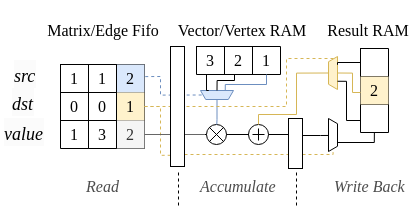 <mxfile version="24.4.0" type="device">
  <diagram id="k6TtI4Z7gBhU_akrPcxZ" name="第 1 页">
    <mxGraphModel dx="308" dy="-10020" grid="0" gridSize="10" guides="0" tooltips="1" connect="1" arrows="1" fold="1" page="1" pageScale="1" pageWidth="270" pageHeight="120" math="0" shadow="0">
      <root>
        <mxCell id="0" />
        <mxCell id="1" parent="0" />
        <mxCell id="373" value="&lt;span style=&quot;border-color: var(--border-color); color: rgb(0, 0, 0); font-family: &amp;quot;Linux Libertine&amp;quot;; font-variant-ligatures: normal; font-variant-caps: normal; font-weight: 400; letter-spacing: normal; orphans: 2; text-indent: 0px; text-transform: none; widows: 2; word-spacing: 0px; -webkit-text-stroke-width: 0px; text-decoration-thickness: initial; text-decoration-style: initial; text-decoration-color: initial;&quot;&gt;&lt;font style=&quot;font-size: 8px;&quot;&gt;Matrix/Edge Fifo&lt;/font&gt;&lt;/span&gt;" style="text;whiteSpace=wrap;html=1;align=center;" parent="1" vertex="1">
          <mxGeometry x="45" y="10204" width="63" height="27" as="geometry" />
        </mxCell>
        <mxCell id="400" value="&lt;span style=&quot;border-color: var(--border-color); color: rgb(0, 0, 0); font-family: &amp;quot;Linux Libertine&amp;quot;; font-variant-ligatures: normal; font-variant-caps: normal; font-weight: 400; letter-spacing: normal; orphans: 2; text-align: center; text-indent: 0px; text-transform: none; widows: 2; word-spacing: 0px; -webkit-text-stroke-width: 0px; background-color: rgb(251, 251, 251); text-decoration-thickness: initial; text-decoration-style: initial; text-decoration-color: initial;&quot;&gt;&lt;i style=&quot;&quot;&gt;&lt;font style=&quot;font-size: 9px;&quot;&gt;src&lt;/font&gt;&lt;/i&gt;&lt;/span&gt;" style="text;whiteSpace=wrap;html=1;" parent="1" vertex="1">
          <mxGeometry x="30" y="10227" width="18" height="21" as="geometry" />
        </mxCell>
        <mxCell id="401" value="&lt;span style=&quot;border-color: var(--border-color); color: rgb(0, 0, 0); font-family: &amp;quot;Linux Libertine&amp;quot;; font-variant-ligatures: normal; font-variant-caps: normal; font-weight: 400; letter-spacing: normal; orphans: 2; text-align: center; text-indent: 0px; text-transform: none; widows: 2; word-spacing: 0px; -webkit-text-stroke-width: 0px; background-color: rgb(251, 251, 251); text-decoration-thickness: initial; text-decoration-style: initial; text-decoration-color: initial;&quot;&gt;&lt;i style=&quot;&quot;&gt;&lt;font style=&quot;font-size: 9px;&quot;&gt;dst&lt;/font&gt;&lt;/i&gt;&lt;/span&gt;" style="text;whiteSpace=wrap;html=1;" parent="1" vertex="1">
          <mxGeometry x="29" y="10241" width="16" height="19" as="geometry" />
        </mxCell>
        <mxCell id="402" value="&lt;span style=&quot;border-color: var(--border-color); color: rgb(0, 0, 0); font-family: &amp;quot;Linux Libertine&amp;quot;; font-variant-ligatures: normal; font-variant-caps: normal; font-weight: 400; letter-spacing: normal; orphans: 2; text-align: center; text-indent: 0px; text-transform: none; widows: 2; word-spacing: 0px; -webkit-text-stroke-width: 0px; background-color: rgb(251, 251, 251); text-decoration-thickness: initial; text-decoration-style: initial; text-decoration-color: initial;&quot;&gt;&lt;i style=&quot;&quot;&gt;&lt;font style=&quot;font-size: 9px;&quot;&gt;value&lt;/font&gt;&lt;/i&gt;&lt;/span&gt;" style="text;whiteSpace=wrap;html=1;" parent="1" vertex="1">
          <mxGeometry x="25" y="10256" width="23" height="27" as="geometry" />
        </mxCell>
        <mxCell id="410" value="&lt;span style=&quot;border-color: var(--border-color); color: rgb(0, 0, 0); font-family: &amp;quot;Linux Libertine&amp;quot;; font-variant-ligatures: normal; font-variant-caps: normal; font-weight: 400; letter-spacing: normal; orphans: 2; text-indent: 0px; text-transform: none; widows: 2; word-spacing: 0px; -webkit-text-stroke-width: 0px; text-decoration-thickness: initial; text-decoration-style: initial; text-decoration-color: initial;&quot;&gt;&lt;font style=&quot;font-size: 8px;&quot;&gt;Vector/Vertex RAM&lt;/font&gt;&lt;/span&gt;" style="text;whiteSpace=wrap;html=1;align=center;" parent="1" vertex="1">
          <mxGeometry x="111" y="10204" width="70" height="27" as="geometry" />
        </mxCell>
        <mxCell id="484" value="&lt;span style=&quot;font-family: &amp;quot;Linux Libertine&amp;quot;; text-align: center;&quot;&gt;&lt;font color=&quot;#4d4d4d&quot; style=&quot;font-size: 8px;&quot;&gt;&lt;i&gt;Read&lt;/i&gt;&lt;/font&gt;&lt;/span&gt;" style="text;whiteSpace=wrap;html=1;" parent="1" vertex="1">
          <mxGeometry x="66" y="10282" width="31" height="27" as="geometry" />
        </mxCell>
        <mxCell id="503" value="&lt;span style=&quot;font-family: &amp;quot;Linux Libertine&amp;quot;; text-align: center;&quot;&gt;&lt;font color=&quot;#4d4d4d&quot; style=&quot;font-size: 8px;&quot;&gt;&lt;i&gt;Accumulate&lt;/i&gt;&lt;/font&gt;&lt;/span&gt;" style="text;whiteSpace=wrap;html=1;" parent="1" vertex="1">
          <mxGeometry x="123" y="10282" width="42" height="20" as="geometry" />
        </mxCell>
        <mxCell id="533" value="&lt;span style=&quot;font-family: &amp;quot;Linux Libertine&amp;quot;; text-align: center;&quot;&gt;&lt;font color=&quot;#4d4d4d&quot; style=&quot;font-size: 8px;&quot;&gt;&lt;i&gt;Write Back&lt;/i&gt;&lt;/font&gt;&lt;/span&gt;" style="text;whiteSpace=wrap;html=1;" parent="1" vertex="1">
          <mxGeometry x="190" y="10282" width="38" height="24" as="geometry" />
        </mxCell>
        <mxCell id="552" value="" style="endArrow=none;html=1;rounded=0;strokeWidth=0.5;fontSize=10;fontColor=#4D4D4D;dashed=1;" parent="1" edge="1">
          <mxGeometry width="50" height="50" relative="1" as="geometry">
            <mxPoint x="114" y="10290" as="sourcePoint" />
            <mxPoint x="114" y="10308" as="targetPoint" />
          </mxGeometry>
        </mxCell>
        <mxCell id="665" style="edgeStyle=orthogonalEdgeStyle;rounded=0;html=1;entryX=0.007;entryY=0.866;entryDx=0;entryDy=0;entryPerimeter=0;strokeWidth=0.5;fontFamily=Linux Libertine;fontSource=https%3A%2F%2Ffonts.googleapis.com%2Fcss%3Ffamily%3DLinux%2BLibertine;endArrow=none;endFill=0;dashed=1;fillColor=#fff2cc;strokeColor=#d6b656;" parent="1" source="652" target="660" edge="1">
          <mxGeometry relative="1" as="geometry">
            <Array as="points">
              <mxPoint x="169" y="10281" />
            </Array>
          </mxGeometry>
        </mxCell>
        <mxCell id="657" style="edgeStyle=orthogonalEdgeStyle;rounded=0;html=1;entryX=0;entryY=0.5;entryDx=0;entryDy=0;entryPerimeter=0;strokeWidth=0.5;fontFamily=Linux Libertine;fontSource=https%3A%2F%2Ffonts.googleapis.com%2Fcss%3Ffamily%3DLinux%2BLibertine;endArrow=none;endFill=0;" parent="1" source="653" target="654" edge="1">
          <mxGeometry relative="1" as="geometry" />
        </mxCell>
        <mxCell id="653" value="" style="pointerEvents=1;verticalLabelPosition=bottom;shadow=0;dashed=0;align=center;html=1;verticalAlign=top;shape=mxgraph.electrical.miscellaneous.light_bulb;strokeWidth=0.5;fontFamily=Linux Libertine;fontSource=https%3A%2F%2Ffonts.googleapis.com%2Fcss%3Ffamily%3DLinux%2BLibertine;fillColor=none;aspect=fixed;" parent="1" vertex="1">
          <mxGeometry x="127" y="10266" width="12" height="10" as="geometry" />
        </mxCell>
        <mxCell id="654" value="" style="verticalLabelPosition=bottom;shadow=0;dashed=0;align=center;html=1;verticalAlign=top;shape=mxgraph.electrical.abstract.summation_point;strokeWidth=0.5;fontFamily=Linux Libertine;fontSource=https%3A%2F%2Ffonts.googleapis.com%2Fcss%3Ffamily%3DLinux%2BLibertine;fillColor=none;aspect=fixed;" parent="1" vertex="1">
          <mxGeometry x="149" y="10266" width="10" height="10" as="geometry" />
        </mxCell>
        <mxCell id="664" style="edgeStyle=orthogonalEdgeStyle;rounded=0;html=1;entryX=1;entryY=0.5;entryDx=0;entryDy=0;entryPerimeter=0;strokeWidth=0.5;fontFamily=Linux Libertine;fontSource=https%3A%2F%2Ffonts.googleapis.com%2Fcss%3Ffamily%3DLinux%2BLibertine;endArrow=none;endFill=0;" parent="1" target="654" edge="1">
          <mxGeometry relative="1" as="geometry">
            <mxPoint x="169" y="10269" as="sourcePoint" />
            <Array as="points">
              <mxPoint x="169" y="10271" />
            </Array>
          </mxGeometry>
        </mxCell>
        <mxCell id="700" style="edgeStyle=orthogonalEdgeStyle;rounded=0;html=1;entryX=1;entryY=0.5;entryDx=0;entryDy=0;strokeWidth=0.5;fontFamily=Linux Libertine;fontSource=https%3A%2F%2Ffonts.googleapis.com%2Fcss%3Ffamily%3DLinux%2BLibertine;endArrow=none;endFill=0;dashed=1;fillColor=#fff2cc;strokeColor=#d6b656;" parent="1" source="660" target="697" edge="1">
          <mxGeometry relative="1" as="geometry">
            <Array as="points">
              <mxPoint x="191" y="10281" />
            </Array>
          </mxGeometry>
        </mxCell>
        <mxCell id="792" style="edgeStyle=orthogonalEdgeStyle;rounded=0;html=1;entryX=0.514;entryY=0.993;entryDx=0;entryDy=0;strokeWidth=0.5;fontFamily=Linux Libertine;fontSource=https%3A%2F%2Ffonts.googleapis.com%2Fcss%3Ffamily%3DLinux%2BLibertine;fontSize=8;endArrow=none;endFill=0;entryPerimeter=0;" parent="1" source="660" target="697" edge="1">
          <mxGeometry relative="1" as="geometry">
            <Array as="points">
              <mxPoint x="185" y="10271" />
            </Array>
          </mxGeometry>
        </mxCell>
        <mxCell id="660" value="" style="rounded=0;whiteSpace=wrap;html=1;strokeWidth=0.5;fontFamily=Linux Libertine;fontSource=https%3A%2F%2Ffonts.googleapis.com%2Fcss%3Ffamily%3DLinux%2BLibertine;fillColor=none;" parent="1" vertex="1">
          <mxGeometry x="169" y="10263" width="7" height="25" as="geometry" />
        </mxCell>
        <mxCell id="808" style="edgeStyle=orthogonalEdgeStyle;rounded=0;html=1;entryX=0.496;entryY=1.003;entryDx=0;entryDy=0;entryPerimeter=0;strokeWidth=0.5;fontFamily=Linux Libertine;fontSource=https%3A%2F%2Ffonts.googleapis.com%2Fcss%3Ffamily%3DLinux%2BLibertine;fontSize=8;endArrow=none;endFill=0;exitX=0.5;exitY=0;exitDx=0;exitDy=0;" parent="1" source="697" target="740" edge="1">
          <mxGeometry relative="1" as="geometry">
            <Array as="points">
              <mxPoint x="194" y="10275" />
              <mxPoint x="212" y="10275" />
            </Array>
          </mxGeometry>
        </mxCell>
        <mxCell id="697" value="" style="shape=trapezoid;perimeter=trapezoidPerimeter;whiteSpace=wrap;html=1;fixedSize=1;strokeWidth=0.5;fontFamily=Linux Libertine;fontSource=https%3A%2F%2Ffonts.googleapis.com%2Fcss%3Ffamily%3DLinux%2BLibertine;fillColor=none;rotation=90;size=2.613;" parent="1" vertex="1">
          <mxGeometry x="183" y="10269" width="16.5" height="4.5" as="geometry" />
        </mxCell>
        <mxCell id="715" value="" style="shape=table;html=1;whiteSpace=wrap;startSize=0;container=1;collapsible=0;childLayout=tableLayout;strokeWidth=0.5;fontFamily=Linux Libertine;fontSource=https%3A%2F%2Ffonts.googleapis.com%2Fcss%3Ffamily%3DLinux%2BLibertine;fontSize=8;fillColor=none;" parent="1" vertex="1">
          <mxGeometry x="55" y="10236" width="14" height="42" as="geometry" />
        </mxCell>
        <mxCell id="716" value="" style="shape=tableRow;horizontal=0;startSize=0;swimlaneHead=0;swimlaneBody=0;top=0;left=0;bottom=0;right=0;collapsible=0;dropTarget=0;fillColor=none;points=[[0,0.5],[1,0.5]];portConstraint=eastwest;strokeWidth=0.5;fontFamily=Linux Libertine;fontSource=https%3A%2F%2Ffonts.googleapis.com%2Fcss%3Ffamily%3DLinux%2BLibertine;fontSize=8;" parent="715" vertex="1">
          <mxGeometry width="14" height="14" as="geometry" />
        </mxCell>
        <mxCell id="717" value="1" style="shape=partialRectangle;html=1;whiteSpace=wrap;connectable=0;fillColor=none;top=0;left=0;bottom=0;right=0;overflow=hidden;strokeWidth=0.5;fontFamily=Linux Libertine;fontSource=https%3A%2F%2Ffonts.googleapis.com%2Fcss%3Ffamily%3DLinux%2BLibertine;fontSize=8;" parent="716" vertex="1">
          <mxGeometry width="14" height="14" as="geometry">
            <mxRectangle width="14" height="14" as="alternateBounds" />
          </mxGeometry>
        </mxCell>
        <mxCell id="718" value="" style="shape=tableRow;horizontal=0;startSize=0;swimlaneHead=0;swimlaneBody=0;top=0;left=0;bottom=0;right=0;collapsible=0;dropTarget=0;fillColor=none;points=[[0,0.5],[1,0.5]];portConstraint=eastwest;strokeWidth=0.5;fontFamily=Linux Libertine;fontSource=https%3A%2F%2Ffonts.googleapis.com%2Fcss%3Ffamily%3DLinux%2BLibertine;fontSize=8;" parent="715" vertex="1">
          <mxGeometry y="14" width="14" height="14" as="geometry" />
        </mxCell>
        <mxCell id="719" value="0" style="shape=partialRectangle;html=1;whiteSpace=wrap;connectable=0;fillColor=none;top=0;left=0;bottom=0;right=0;overflow=hidden;strokeWidth=0.5;fontFamily=Linux Libertine;fontSource=https%3A%2F%2Ffonts.googleapis.com%2Fcss%3Ffamily%3DLinux%2BLibertine;fontSize=8;" parent="718" vertex="1">
          <mxGeometry width="14" height="14" as="geometry">
            <mxRectangle width="14" height="14" as="alternateBounds" />
          </mxGeometry>
        </mxCell>
        <mxCell id="720" value="" style="shape=tableRow;horizontal=0;startSize=0;swimlaneHead=0;swimlaneBody=0;top=0;left=0;bottom=0;right=0;collapsible=0;dropTarget=0;fillColor=none;points=[[0,0.5],[1,0.5]];portConstraint=eastwest;strokeWidth=0.5;fontFamily=Linux Libertine;fontSource=https%3A%2F%2Ffonts.googleapis.com%2Fcss%3Ffamily%3DLinux%2BLibertine;fontSize=8;" parent="715" vertex="1">
          <mxGeometry y="28" width="14" height="14" as="geometry" />
        </mxCell>
        <mxCell id="721" value="1" style="shape=partialRectangle;html=1;whiteSpace=wrap;connectable=0;fillColor=none;top=0;left=0;bottom=0;right=0;overflow=hidden;strokeWidth=0.5;fontFamily=Linux Libertine;fontSource=https%3A%2F%2Ffonts.googleapis.com%2Fcss%3Ffamily%3DLinux%2BLibertine;fontSize=8;" parent="720" vertex="1">
          <mxGeometry width="14" height="14" as="geometry">
            <mxRectangle width="14" height="14" as="alternateBounds" />
          </mxGeometry>
        </mxCell>
        <mxCell id="735" value="" style="shape=table;html=1;whiteSpace=wrap;startSize=0;container=1;collapsible=0;childLayout=tableLayout;strokeWidth=0.5;fontFamily=Linux Libertine;fontSource=https%3A%2F%2Ffonts.googleapis.com%2Fcss%3Ffamily%3DLinux%2BLibertine;fontSize=8;fillColor=none;" parent="1" vertex="1">
          <mxGeometry x="205" y="10228" width="14" height="42" as="geometry" />
        </mxCell>
        <mxCell id="736" value="" style="shape=tableRow;horizontal=0;startSize=0;swimlaneHead=0;swimlaneBody=0;top=0;left=0;bottom=0;right=0;collapsible=0;dropTarget=0;fillColor=none;points=[[0,0.5],[1,0.5]];portConstraint=eastwest;strokeWidth=0.5;fontFamily=Linux Libertine;fontSource=https%3A%2F%2Ffonts.googleapis.com%2Fcss%3Ffamily%3DLinux%2BLibertine;fontSize=8;" parent="735" vertex="1">
          <mxGeometry width="14" height="14" as="geometry" />
        </mxCell>
        <mxCell id="737" value="" style="shape=partialRectangle;html=1;whiteSpace=wrap;connectable=0;fillColor=none;top=0;left=0;bottom=0;right=0;overflow=hidden;strokeWidth=0.5;fontFamily=Linux Libertine;fontSource=https%3A%2F%2Ffonts.googleapis.com%2Fcss%3Ffamily%3DLinux%2BLibertine;fontSize=8;" parent="736" vertex="1">
          <mxGeometry width="14" height="14" as="geometry">
            <mxRectangle width="14" height="14" as="alternateBounds" />
          </mxGeometry>
        </mxCell>
        <mxCell id="738" value="" style="shape=tableRow;horizontal=0;startSize=0;swimlaneHead=0;swimlaneBody=0;top=0;left=0;bottom=0;right=0;collapsible=0;dropTarget=0;fillColor=none;points=[[0,0.5],[1,0.5]];portConstraint=eastwest;strokeWidth=0.5;fontFamily=Linux Libertine;fontSource=https%3A%2F%2Ffonts.googleapis.com%2Fcss%3Ffamily%3DLinux%2BLibertine;fontSize=8;" parent="735" vertex="1">
          <mxGeometry y="14" width="14" height="14" as="geometry" />
        </mxCell>
        <mxCell id="739" value="2" style="shape=partialRectangle;html=1;whiteSpace=wrap;connectable=0;fillColor=#fff2cc;top=0;left=0;bottom=0;right=0;overflow=hidden;strokeWidth=0.5;fontFamily=Linux Libertine;fontSource=https%3A%2F%2Ffonts.googleapis.com%2Fcss%3Ffamily%3DLinux%2BLibertine;fontSize=8;strokeColor=#d6b656;" parent="738" vertex="1">
          <mxGeometry width="14" height="14" as="geometry">
            <mxRectangle width="14" height="14" as="alternateBounds" />
          </mxGeometry>
        </mxCell>
        <mxCell id="740" value="" style="shape=tableRow;horizontal=0;startSize=0;swimlaneHead=0;swimlaneBody=0;top=0;left=0;bottom=0;right=0;collapsible=0;dropTarget=0;fillColor=none;points=[[0,0.5],[1,0.5]];portConstraint=eastwest;strokeWidth=0.5;fontFamily=Linux Libertine;fontSource=https%3A%2F%2Ffonts.googleapis.com%2Fcss%3Ffamily%3DLinux%2BLibertine;fontSize=8;" parent="735" vertex="1">
          <mxGeometry y="28" width="14" height="14" as="geometry" />
        </mxCell>
        <mxCell id="741" value="" style="shape=partialRectangle;html=1;whiteSpace=wrap;connectable=0;fillColor=none;top=0;left=0;bottom=0;right=0;overflow=hidden;strokeWidth=0.5;fontFamily=Linux Libertine;fontSource=https%3A%2F%2Ffonts.googleapis.com%2Fcss%3Ffamily%3DLinux%2BLibertine;fontSize=8;" parent="740" vertex="1">
          <mxGeometry width="14" height="14" as="geometry">
            <mxRectangle width="14" height="14" as="alternateBounds" />
          </mxGeometry>
        </mxCell>
        <mxCell id="742" value="&lt;span style=&quot;border-color: var(--border-color); color: rgb(0, 0, 0); font-family: &amp;quot;Linux Libertine&amp;quot;; font-variant-ligatures: normal; font-variant-caps: normal; font-weight: 400; letter-spacing: normal; orphans: 2; text-indent: 0px; text-transform: none; widows: 2; word-spacing: 0px; -webkit-text-stroke-width: 0px; text-decoration-thickness: initial; text-decoration-style: initial; text-decoration-color: initial;&quot;&gt;&lt;font style=&quot;font-size: 8px;&quot;&gt;Result RAM&lt;/font&gt;&lt;/span&gt;" style="text;whiteSpace=wrap;html=1;align=center;" parent="1" vertex="1">
          <mxGeometry x="187" y="10204" width="44" height="21" as="geometry" />
        </mxCell>
        <mxCell id="749" value="" style="shape=table;html=1;whiteSpace=wrap;startSize=0;container=1;collapsible=0;childLayout=tableLayout;strokeWidth=0.5;fontFamily=Linux Libertine;fontSource=https%3A%2F%2Ffonts.googleapis.com%2Fcss%3Ffamily%3DLinux%2BLibertine;fontSize=8;fillColor=none;" parent="1" vertex="1">
          <mxGeometry x="123" y="10227" width="42" height="14" as="geometry" />
        </mxCell>
        <mxCell id="750" value="" style="shape=tableRow;horizontal=0;startSize=0;swimlaneHead=0;swimlaneBody=0;top=0;left=0;bottom=0;right=0;collapsible=0;dropTarget=0;fillColor=none;points=[[0,0.5],[1,0.5]];portConstraint=eastwest;strokeWidth=0.5;fontFamily=Linux Libertine;fontSource=https%3A%2F%2Ffonts.googleapis.com%2Fcss%3Ffamily%3DLinux%2BLibertine;fontSize=8;" parent="749" vertex="1">
          <mxGeometry width="42" height="14" as="geometry" />
        </mxCell>
        <mxCell id="751" value="3" style="shape=partialRectangle;html=1;whiteSpace=wrap;connectable=0;fillColor=none;top=0;left=0;bottom=0;right=0;overflow=hidden;strokeWidth=0.5;fontFamily=Linux Libertine;fontSource=https%3A%2F%2Ffonts.googleapis.com%2Fcss%3Ffamily%3DLinux%2BLibertine;fontSize=8;" parent="750" vertex="1">
          <mxGeometry width="14" height="14" as="geometry">
            <mxRectangle width="14" height="14" as="alternateBounds" />
          </mxGeometry>
        </mxCell>
        <mxCell id="752" value="2" style="shape=partialRectangle;html=1;whiteSpace=wrap;connectable=0;fillColor=none;top=0;left=0;bottom=0;right=0;overflow=hidden;strokeWidth=0.5;fontFamily=Linux Libertine;fontSource=https%3A%2F%2Ffonts.googleapis.com%2Fcss%3Ffamily%3DLinux%2BLibertine;fontSize=8;" parent="750" vertex="1">
          <mxGeometry x="14" width="14" height="14" as="geometry">
            <mxRectangle width="14" height="14" as="alternateBounds" />
          </mxGeometry>
        </mxCell>
        <mxCell id="753" value="1" style="shape=partialRectangle;html=1;whiteSpace=wrap;connectable=0;fillColor=none;top=0;left=0;bottom=0;right=0;overflow=hidden;strokeWidth=0.5;fontFamily=Linux Libertine;fontSource=https%3A%2F%2Ffonts.googleapis.com%2Fcss%3Ffamily%3DLinux%2BLibertine;fontSize=8;" parent="750" vertex="1">
          <mxGeometry x="28" width="14" height="14" as="geometry">
            <mxRectangle width="14" height="14" as="alternateBounds" />
          </mxGeometry>
        </mxCell>
        <mxCell id="762" value="" style="shape=table;html=1;whiteSpace=wrap;startSize=0;container=1;collapsible=0;childLayout=tableLayout;strokeWidth=0.5;fontFamily=Linux Libertine;fontSource=https%3A%2F%2Ffonts.googleapis.com%2Fcss%3Ffamily%3DLinux%2BLibertine;fontSize=8;fillColor=default;" parent="1" vertex="1">
          <mxGeometry x="83" y="10236" width="14" height="42" as="geometry" />
        </mxCell>
        <mxCell id="763" value="" style="shape=tableRow;horizontal=0;startSize=0;swimlaneHead=0;swimlaneBody=0;top=0;left=0;bottom=0;right=0;collapsible=0;dropTarget=0;fillColor=none;points=[[0,0.5],[1,0.5]];portConstraint=eastwest;strokeWidth=0.5;fontFamily=Linux Libertine;fontSource=https%3A%2F%2Ffonts.googleapis.com%2Fcss%3Ffamily%3DLinux%2BLibertine;fontSize=8;" parent="762" vertex="1">
          <mxGeometry width="14" height="14" as="geometry" />
        </mxCell>
        <mxCell id="766" value="2" style="shape=partialRectangle;html=1;whiteSpace=wrap;connectable=0;fillColor=#dae8fc;top=0;left=0;bottom=0;right=0;overflow=hidden;strokeWidth=0.5;fontFamily=Linux Libertine;fontSource=https%3A%2F%2Ffonts.googleapis.com%2Fcss%3Ffamily%3DLinux%2BLibertine;fontSize=8;strokeColor=#6c8ebf;" parent="763" vertex="1">
          <mxGeometry width="14" height="14" as="geometry">
            <mxRectangle width="14" height="14" as="alternateBounds" />
          </mxGeometry>
        </mxCell>
        <mxCell id="767" value="" style="shape=tableRow;horizontal=0;startSize=0;swimlaneHead=0;swimlaneBody=0;top=0;left=0;bottom=0;right=0;collapsible=0;dropTarget=0;fillColor=none;points=[[0,0.5],[1,0.5]];portConstraint=eastwest;strokeWidth=0.5;fontFamily=Linux Libertine;fontSource=https%3A%2F%2Ffonts.googleapis.com%2Fcss%3Ffamily%3DLinux%2BLibertine;fontSize=8;" parent="762" vertex="1">
          <mxGeometry y="14" width="14" height="14" as="geometry" />
        </mxCell>
        <mxCell id="770" value="1" style="shape=partialRectangle;html=1;whiteSpace=wrap;connectable=0;fillColor=#fff2cc;top=0;left=0;bottom=0;right=0;overflow=hidden;strokeWidth=0.5;fontFamily=Linux Libertine;fontSource=https%3A%2F%2Ffonts.googleapis.com%2Fcss%3Ffamily%3DLinux%2BLibertine;fontSize=8;strokeColor=#d6b656;" parent="767" vertex="1">
          <mxGeometry width="14" height="14" as="geometry">
            <mxRectangle width="14" height="14" as="alternateBounds" />
          </mxGeometry>
        </mxCell>
        <mxCell id="771" value="" style="shape=tableRow;horizontal=0;startSize=0;swimlaneHead=0;swimlaneBody=0;top=0;left=0;bottom=0;right=0;collapsible=0;dropTarget=0;fillColor=none;points=[[0,0.5],[1,0.5]];portConstraint=eastwest;strokeWidth=0.5;fontFamily=Linux Libertine;fontSource=https%3A%2F%2Ffonts.googleapis.com%2Fcss%3Ffamily%3DLinux%2BLibertine;fontSize=8;" parent="762" vertex="1">
          <mxGeometry y="28" width="14" height="14" as="geometry" />
        </mxCell>
        <mxCell id="774" value="2" style="shape=partialRectangle;html=1;whiteSpace=wrap;connectable=0;fillColor=#f5f5f5;top=0;left=0;bottom=0;right=0;overflow=hidden;strokeWidth=0.5;fontFamily=Linux Libertine;fontSource=https%3A%2F%2Ffonts.googleapis.com%2Fcss%3Ffamily%3DLinux%2BLibertine;fontSize=8;fontColor=#333333;strokeColor=#666666;" parent="771" vertex="1">
          <mxGeometry width="14" height="14" as="geometry">
            <mxRectangle width="14" height="14" as="alternateBounds" />
          </mxGeometry>
        </mxCell>
        <mxCell id="775" value="" style="shape=table;html=1;whiteSpace=wrap;startSize=0;container=1;collapsible=0;childLayout=tableLayout;strokeWidth=0.5;fontFamily=Linux Libertine;fontSource=https%3A%2F%2Ffonts.googleapis.com%2Fcss%3Ffamily%3DLinux%2BLibertine;fontSize=8;fillColor=none;" parent="1" vertex="1">
          <mxGeometry x="69" y="10236" width="14" height="42" as="geometry" />
        </mxCell>
        <mxCell id="776" value="" style="shape=tableRow;horizontal=0;startSize=0;swimlaneHead=0;swimlaneBody=0;top=0;left=0;bottom=0;right=0;collapsible=0;dropTarget=0;fillColor=none;points=[[0,0.5],[1,0.5]];portConstraint=eastwest;strokeWidth=0.5;fontFamily=Linux Libertine;fontSource=https%3A%2F%2Ffonts.googleapis.com%2Fcss%3Ffamily%3DLinux%2BLibertine;fontSize=8;" parent="775" vertex="1">
          <mxGeometry width="14" height="14" as="geometry" />
        </mxCell>
        <mxCell id="778" value="1" style="shape=partialRectangle;html=1;whiteSpace=wrap;connectable=0;fillColor=none;top=0;left=0;bottom=0;right=0;overflow=hidden;strokeWidth=0.5;fontFamily=Linux Libertine;fontSource=https%3A%2F%2Ffonts.googleapis.com%2Fcss%3Ffamily%3DLinux%2BLibertine;fontSize=8;" parent="776" vertex="1">
          <mxGeometry width="14" height="14" as="geometry">
            <mxRectangle width="14" height="14" as="alternateBounds" />
          </mxGeometry>
        </mxCell>
        <mxCell id="780" value="" style="shape=tableRow;horizontal=0;startSize=0;swimlaneHead=0;swimlaneBody=0;top=0;left=0;bottom=0;right=0;collapsible=0;dropTarget=0;fillColor=none;points=[[0,0.5],[1,0.5]];portConstraint=eastwest;strokeWidth=0.5;fontFamily=Linux Libertine;fontSource=https%3A%2F%2Ffonts.googleapis.com%2Fcss%3Ffamily%3DLinux%2BLibertine;fontSize=8;" parent="775" vertex="1">
          <mxGeometry y="14" width="14" height="14" as="geometry" />
        </mxCell>
        <mxCell id="782" value="0" style="shape=partialRectangle;html=1;whiteSpace=wrap;connectable=0;fillColor=none;top=0;left=0;bottom=0;right=0;overflow=hidden;strokeWidth=0.5;fontFamily=Linux Libertine;fontSource=https%3A%2F%2Ffonts.googleapis.com%2Fcss%3Ffamily%3DLinux%2BLibertine;fontSize=8;" parent="780" vertex="1">
          <mxGeometry width="14" height="14" as="geometry">
            <mxRectangle width="14" height="14" as="alternateBounds" />
          </mxGeometry>
        </mxCell>
        <mxCell id="784" value="" style="shape=tableRow;horizontal=0;startSize=0;swimlaneHead=0;swimlaneBody=0;top=0;left=0;bottom=0;right=0;collapsible=0;dropTarget=0;fillColor=none;points=[[0,0.5],[1,0.5]];portConstraint=eastwest;strokeWidth=0.5;fontFamily=Linux Libertine;fontSource=https%3A%2F%2Ffonts.googleapis.com%2Fcss%3Ffamily%3DLinux%2BLibertine;fontSize=8;" parent="775" vertex="1">
          <mxGeometry y="28" width="14" height="14" as="geometry" />
        </mxCell>
        <mxCell id="786" value="3" style="shape=partialRectangle;html=1;whiteSpace=wrap;connectable=0;fillColor=none;top=0;left=0;bottom=0;right=0;overflow=hidden;strokeWidth=0.5;fontFamily=Linux Libertine;fontSource=https%3A%2F%2Ffonts.googleapis.com%2Fcss%3Ffamily%3DLinux%2BLibertine;fontSize=8;" parent="784" vertex="1">
          <mxGeometry width="14" height="14" as="geometry">
            <mxRectangle width="14" height="14" as="alternateBounds" />
          </mxGeometry>
        </mxCell>
        <mxCell id="799" style="edgeStyle=orthogonalEdgeStyle;rounded=0;html=1;entryX=1;entryY=0.5;entryDx=0;entryDy=0;strokeWidth=0.5;fontFamily=Linux Libertine;fontSource=https%3A%2F%2Ffonts.googleapis.com%2Fcss%3Ffamily%3DLinux%2BLibertine;fontSize=8;endArrow=none;endFill=0;exitX=1.027;exitY=0.144;exitDx=0;exitDy=0;exitPerimeter=0;dashed=1;fillColor=#dae8fc;strokeColor=#6c8ebf;" parent="1" source="762" target="793" edge="1">
          <mxGeometry relative="1" as="geometry">
            <Array as="points">
              <mxPoint x="105" y="10242" />
              <mxPoint x="105" y="10251" />
            </Array>
            <mxPoint x="99.088" y="10241.952" as="sourcePoint" />
          </mxGeometry>
        </mxCell>
        <mxCell id="797" style="edgeStyle=orthogonalEdgeStyle;rounded=0;html=1;entryX=0.512;entryY=0.004;entryDx=0;entryDy=0;entryPerimeter=0;strokeWidth=0.5;fontFamily=Linux Libertine;fontSource=https%3A%2F%2Ffonts.googleapis.com%2Fcss%3Ffamily%3DLinux%2BLibertine;fontSize=8;endArrow=none;endFill=0;fillColor=#dae8fc;strokeColor=#6c8ebf;" parent="1" source="793" target="653" edge="1">
          <mxGeometry relative="1" as="geometry" />
        </mxCell>
        <mxCell id="793" value="" style="shape=trapezoid;perimeter=trapezoidPerimeter;whiteSpace=wrap;html=1;fixedSize=1;strokeWidth=0.5;fontFamily=Linux Libertine;fontSource=https%3A%2F%2Ffonts.googleapis.com%2Fcss%3Ffamily%3DLinux%2BLibertine;fillColor=#dae8fc;rotation=-180;size=2.613;strokeColor=#6c8ebf;" parent="1" vertex="1">
          <mxGeometry x="125" y="10249" width="16.5" height="4.5" as="geometry" />
        </mxCell>
        <mxCell id="794" style="edgeStyle=orthogonalEdgeStyle;rounded=0;html=1;strokeWidth=0.5;fontFamily=Linux Libertine;fontSource=https%3A%2F%2Ffonts.googleapis.com%2Fcss%3Ffamily%3DLinux%2BLibertine;fontSize=8;endArrow=none;endFill=0;entryX=0.75;entryY=1;entryDx=0;entryDy=0;" parent="1" source="750" target="793" edge="1">
          <mxGeometry relative="1" as="geometry">
            <mxPoint x="130" y="10248" as="targetPoint" />
            <Array as="points">
              <mxPoint x="128" y="10249" />
            </Array>
          </mxGeometry>
        </mxCell>
        <mxCell id="795" style="edgeStyle=orthogonalEdgeStyle;rounded=0;html=1;entryX=0.5;entryY=1;entryDx=0;entryDy=0;strokeWidth=0.5;fontFamily=Linux Libertine;fontSource=https%3A%2F%2Ffonts.googleapis.com%2Fcss%3Ffamily%3DLinux%2BLibertine;fontSize=8;endArrow=none;endFill=0;" parent="1" source="750" target="793" edge="1">
          <mxGeometry relative="1" as="geometry">
            <Array as="points">
              <mxPoint x="142" y="10244" />
              <mxPoint x="133" y="10244" />
            </Array>
          </mxGeometry>
        </mxCell>
        <mxCell id="796" style="edgeStyle=orthogonalEdgeStyle;rounded=0;html=1;entryX=0.25;entryY=1;entryDx=0;entryDy=0;strokeWidth=0.5;fontFamily=Linux Libertine;fontSource=https%3A%2F%2Ffonts.googleapis.com%2Fcss%3Ffamily%3DLinux%2BLibertine;fontSize=8;endArrow=none;endFill=0;fillColor=#dae8fc;strokeColor=#6c8ebf;" parent="1" source="750" target="793" edge="1">
          <mxGeometry relative="1" as="geometry">
            <Array as="points">
              <mxPoint x="158" y="10246" />
              <mxPoint x="137" y="10246" />
            </Array>
          </mxGeometry>
        </mxCell>
        <mxCell id="800" style="edgeStyle=orthogonalEdgeStyle;rounded=0;html=1;strokeWidth=0.5;fontFamily=Linux Libertine;fontSource=https%3A%2F%2Ffonts.googleapis.com%2Fcss%3Ffamily%3DLinux%2BLibertine;fontSize=8;endArrow=none;endFill=0;entryX=0.938;entryY=0.58;entryDx=0;entryDy=0;entryPerimeter=0;dashed=1;fillColor=#fff2cc;strokeColor=#d6b656;" parent="1" source="767" target="801" edge="1">
          <mxGeometry relative="1" as="geometry">
            <mxPoint x="176" y="10237" as="targetPoint" />
            <Array as="points">
              <mxPoint x="168" y="10257" />
              <mxPoint x="168" y="10233" />
              <mxPoint x="190" y="10233" />
            </Array>
          </mxGeometry>
        </mxCell>
        <mxCell id="802" style="edgeStyle=orthogonalEdgeStyle;rounded=0;html=1;entryX=0.5;entryY=0;entryDx=0;entryDy=0;entryPerimeter=0;strokeWidth=0.5;fontFamily=Linux Libertine;fontSource=https%3A%2F%2Ffonts.googleapis.com%2Fcss%3Ffamily%3DLinux%2BLibertine;fontSize=8;endArrow=none;endFill=0;exitX=0.5;exitY=0;exitDx=0;exitDy=0;fillColor=#fff2cc;strokeColor=#d6b656;" parent="1" source="801" target="654" edge="1">
          <mxGeometry relative="1" as="geometry">
            <Array as="points">
              <mxPoint x="173" y="10240" />
              <mxPoint x="173" y="10261" />
              <mxPoint x="154" y="10261" />
            </Array>
          </mxGeometry>
        </mxCell>
        <mxCell id="801" value="" style="shape=trapezoid;perimeter=trapezoidPerimeter;whiteSpace=wrap;html=1;fixedSize=1;strokeWidth=0.5;fontFamily=Linux Libertine;fontSource=https%3A%2F%2Ffonts.googleapis.com%2Fcss%3Ffamily%3DLinux%2BLibertine;fillColor=#fff2cc;rotation=-90;size=2.613;strokeColor=#d6b656;" parent="1" vertex="1">
          <mxGeometry x="183" y="10238" width="16.5" height="4.5" as="geometry" />
        </mxCell>
        <mxCell id="803" style="edgeStyle=orthogonalEdgeStyle;rounded=0;html=1;entryX=0.75;entryY=1;entryDx=0;entryDy=0;strokeWidth=0.5;fontFamily=Linux Libertine;fontSource=https%3A%2F%2Ffonts.googleapis.com%2Fcss%3Ffamily%3DLinux%2BLibertine;fontSize=8;endArrow=none;endFill=0;" parent="1" source="736" target="801" edge="1">
          <mxGeometry relative="1" as="geometry">
            <Array as="points">
              <mxPoint x="194" y="10235" />
            </Array>
          </mxGeometry>
        </mxCell>
        <mxCell id="804" style="edgeStyle=orthogonalEdgeStyle;rounded=0;html=1;entryX=0.5;entryY=1;entryDx=0;entryDy=0;strokeWidth=0.5;fontFamily=Linux Libertine;fontSource=https%3A%2F%2Ffonts.googleapis.com%2Fcss%3Ffamily%3DLinux%2BLibertine;fontSize=8;endArrow=none;endFill=0;fillColor=#fff2cc;strokeColor=#d6b656;" parent="1" source="738" target="801" edge="1">
          <mxGeometry relative="1" as="geometry">
            <Array as="points">
              <mxPoint x="201" y="10250" />
              <mxPoint x="201" y="10240" />
            </Array>
          </mxGeometry>
        </mxCell>
        <mxCell id="805" style="edgeStyle=orthogonalEdgeStyle;rounded=0;html=1;entryX=0.25;entryY=1;entryDx=0;entryDy=0;strokeWidth=0.5;fontFamily=Linux Libertine;fontSource=https%3A%2F%2Ffonts.googleapis.com%2Fcss%3Ffamily%3DLinux%2BLibertine;fontSize=8;endArrow=none;endFill=0;" parent="1" source="740" target="801" edge="1">
          <mxGeometry relative="1" as="geometry">
            <Array as="points">
              <mxPoint x="198" y="10264" />
              <mxPoint x="198" y="10244" />
            </Array>
          </mxGeometry>
        </mxCell>
        <mxCell id="807" style="edgeStyle=orthogonalEdgeStyle;rounded=0;html=1;entryX=1.017;entryY=0.907;entryDx=0;entryDy=0;entryPerimeter=0;strokeWidth=0.5;fontFamily=Linux Libertine;fontSource=https%3A%2F%2Ffonts.googleapis.com%2Fcss%3Ffamily%3DLinux%2BLibertine;fontSize=8;endArrow=none;endFill=0;dashed=1;fillColor=#fff2cc;strokeColor=#d6b656;" parent="1" source="767" target="652" edge="1">
          <mxGeometry relative="1" as="geometry">
            <Array as="points">
              <mxPoint x="105" y="10257" />
              <mxPoint x="105" y="10281" />
            </Array>
          </mxGeometry>
        </mxCell>
        <mxCell id="809" style="edgeStyle=orthogonalEdgeStyle;rounded=0;html=1;entryX=0;entryY=0.5;entryDx=0;entryDy=0;entryPerimeter=0;strokeWidth=0.5;fontFamily=Linux Libertine;fontSource=https%3A%2F%2Ffonts.googleapis.com%2Fcss%3Ffamily%3DLinux%2BLibertine;fontSize=8;endArrow=none;endFill=0;fillColor=#f5f5f5;strokeColor=#666666;" parent="1" source="771" target="653" edge="1">
          <mxGeometry relative="1" as="geometry" />
        </mxCell>
        <mxCell id="652" value="" style="rounded=0;whiteSpace=wrap;html=1;strokeWidth=0.5;fontFamily=Linux Libertine;fontSource=https%3A%2F%2Ffonts.googleapis.com%2Fcss%3Ffamily%3DLinux%2BLibertine;fillColor=default;" parent="1" vertex="1">
          <mxGeometry x="110" y="10227" width="7" height="60" as="geometry" />
        </mxCell>
        <mxCell id="810" value="" style="endArrow=none;html=1;rounded=0;strokeWidth=0.5;fontSize=10;fontColor=#4D4D4D;dashed=1;" parent="1" edge="1">
          <mxGeometry width="50" height="50" relative="1" as="geometry">
            <mxPoint x="173" y="10290" as="sourcePoint" />
            <mxPoint x="173" y="10308" as="targetPoint" />
          </mxGeometry>
        </mxCell>
      </root>
    </mxGraphModel>
  </diagram>
</mxfile>
